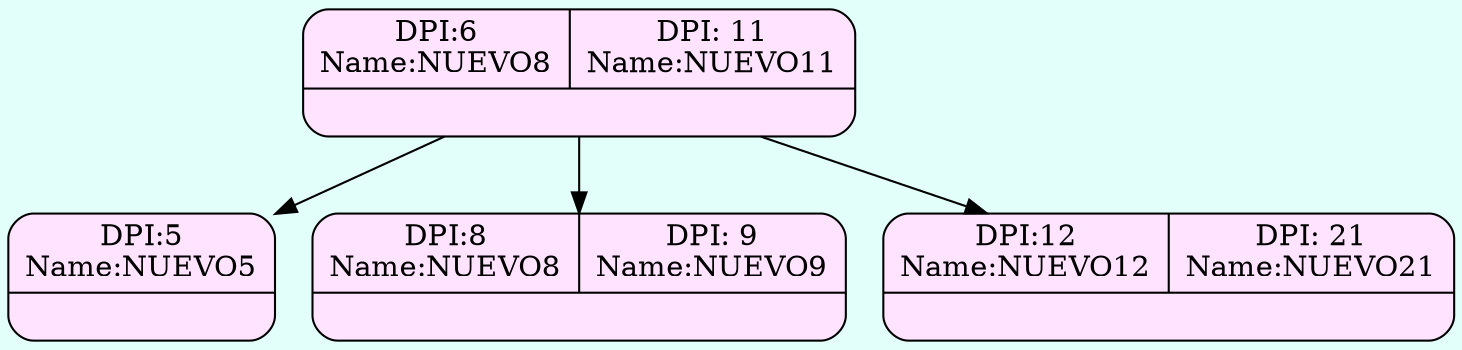 digraph structs {
  bgcolor = "#E3FFFA"
 node [shape=Mrecord fillcolor="#FFE3FF" style =filled];
struct1476160390[label="{{DPI:6\nName:NUEVO8|DPI: 11\nName:NUEVO11}|<here>}"];
struct596212865[label="{{DPI:5\nName:NUEVO5}|<here>}"];
struct1108291931[label="{{DPI:8\nName:NUEVO8|DPI: 9\nName:NUEVO9}|<here>}"];
struct188244280[label="{{DPI:12\nName:NUEVO12|DPI: 21\nName:NUEVO21}|<here>}"];

struct1476160390->struct596212865;
struct1476160390->struct1108291931;
struct1476160390->struct188244280;
}